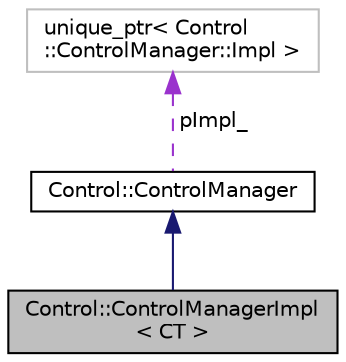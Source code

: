 digraph "Control::ControlManagerImpl&lt; CT &gt;"
{
 // INTERACTIVE_SVG=YES
 // LATEX_PDF_SIZE
  edge [fontname="Helvetica",fontsize="10",labelfontname="Helvetica",labelfontsize="10"];
  node [fontname="Helvetica",fontsize="10",shape=record];
  Node1 [label="Control::ControlManagerImpl\l\< CT \>",height=0.2,width=0.4,color="black", fillcolor="grey75", style="filled", fontcolor="black",tooltip=" "];
  Node2 -> Node1 [dir="back",color="midnightblue",fontsize="10",style="solid",fontname="Helvetica"];
  Node2 [label="Control::ControlManager",height=0.2,width=0.4,color="black", fillcolor="white", style="filled",URL="$struct_control_1_1_control_manager.html",tooltip=" "];
  Node3 -> Node2 [dir="back",color="darkorchid3",fontsize="10",style="dashed",label=" pImpl_" ,fontname="Helvetica"];
  Node3 [label="unique_ptr\< Control\l::ControlManager::Impl \>",height=0.2,width=0.4,color="grey75", fillcolor="white", style="filled",tooltip=" "];
}
